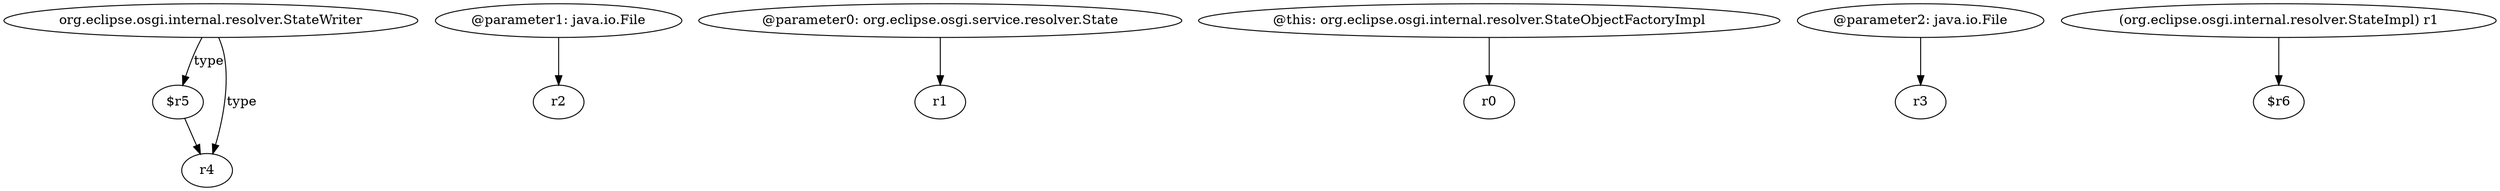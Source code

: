 digraph g {
0[label="org.eclipse.osgi.internal.resolver.StateWriter"]
1[label="$r5"]
0->1[label="type"]
2[label="r4"]
1->2[label=""]
3[label="@parameter1: java.io.File"]
4[label="r2"]
3->4[label=""]
0->2[label="type"]
5[label="@parameter0: org.eclipse.osgi.service.resolver.State"]
6[label="r1"]
5->6[label=""]
7[label="@this: org.eclipse.osgi.internal.resolver.StateObjectFactoryImpl"]
8[label="r0"]
7->8[label=""]
9[label="@parameter2: java.io.File"]
10[label="r3"]
9->10[label=""]
11[label="(org.eclipse.osgi.internal.resolver.StateImpl) r1"]
12[label="$r6"]
11->12[label=""]
}